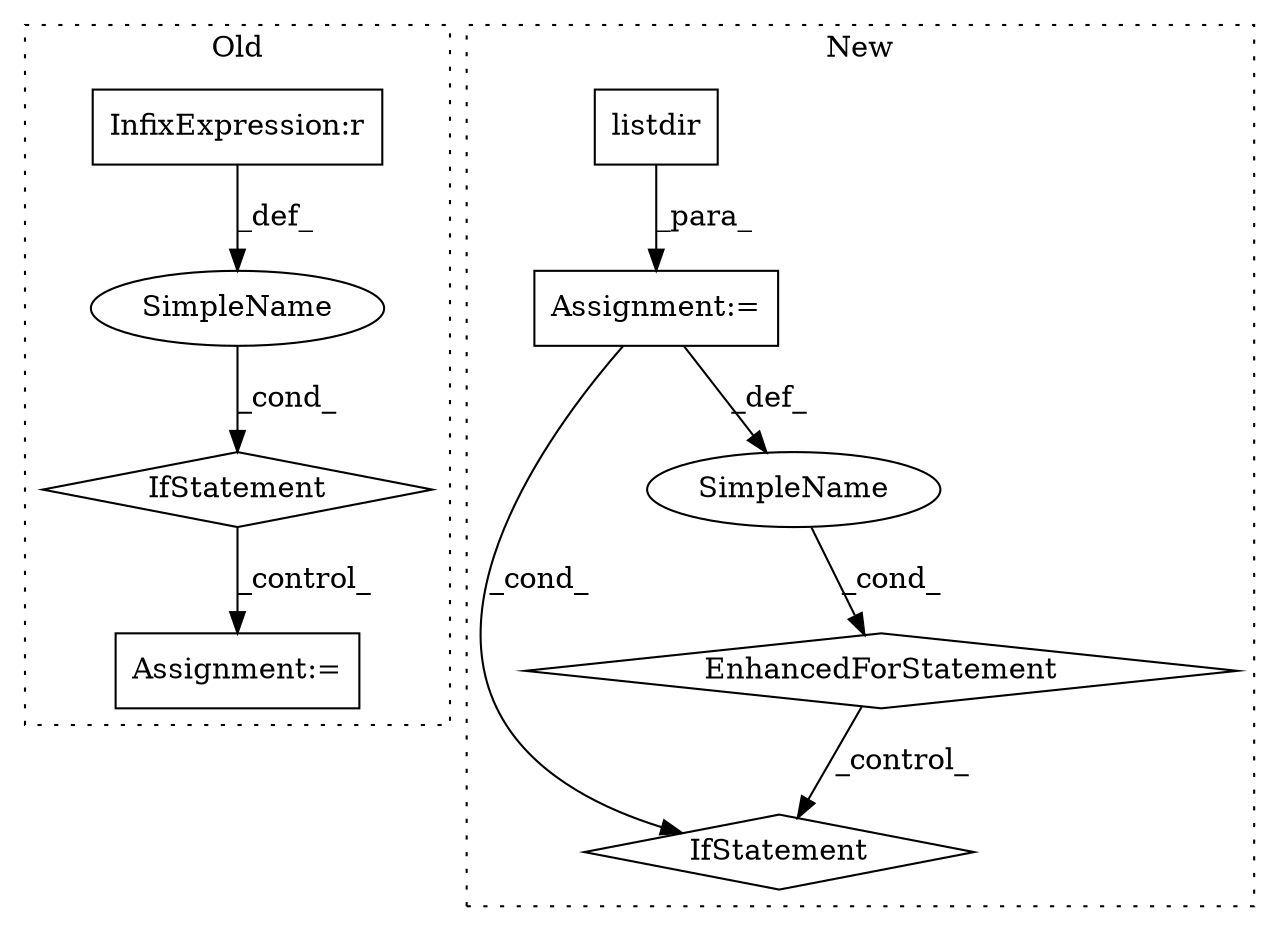 digraph G {
subgraph cluster0 {
1 [label="IfStatement" a="25" s="265,282" l="4,2" shape="diamond"];
5 [label="Assignment:=" a="7" s="392" l="1" shape="box"];
6 [label="SimpleName" a="42" s="" l="" shape="ellipse"];
8 [label="InfixExpression:r" a="27" s="273" l="4" shape="box"];
label = "Old";
style="dotted";
}
subgraph cluster1 {
2 [label="listdir" a="32" s="355,372" l="8,1" shape="box"];
3 [label="Assignment:=" a="7" s="284,373" l="53,2" shape="box"];
4 [label="EnhancedForStatement" a="70" s="284,373" l="53,2" shape="diamond"];
7 [label="IfStatement" a="25" s="383,406" l="10,2" shape="diamond"];
9 [label="SimpleName" a="42" s="344" l="5" shape="ellipse"];
label = "New";
style="dotted";
}
1 -> 5 [label="_control_"];
2 -> 3 [label="_para_"];
3 -> 7 [label="_cond_"];
3 -> 9 [label="_def_"];
4 -> 7 [label="_control_"];
6 -> 1 [label="_cond_"];
8 -> 6 [label="_def_"];
9 -> 4 [label="_cond_"];
}